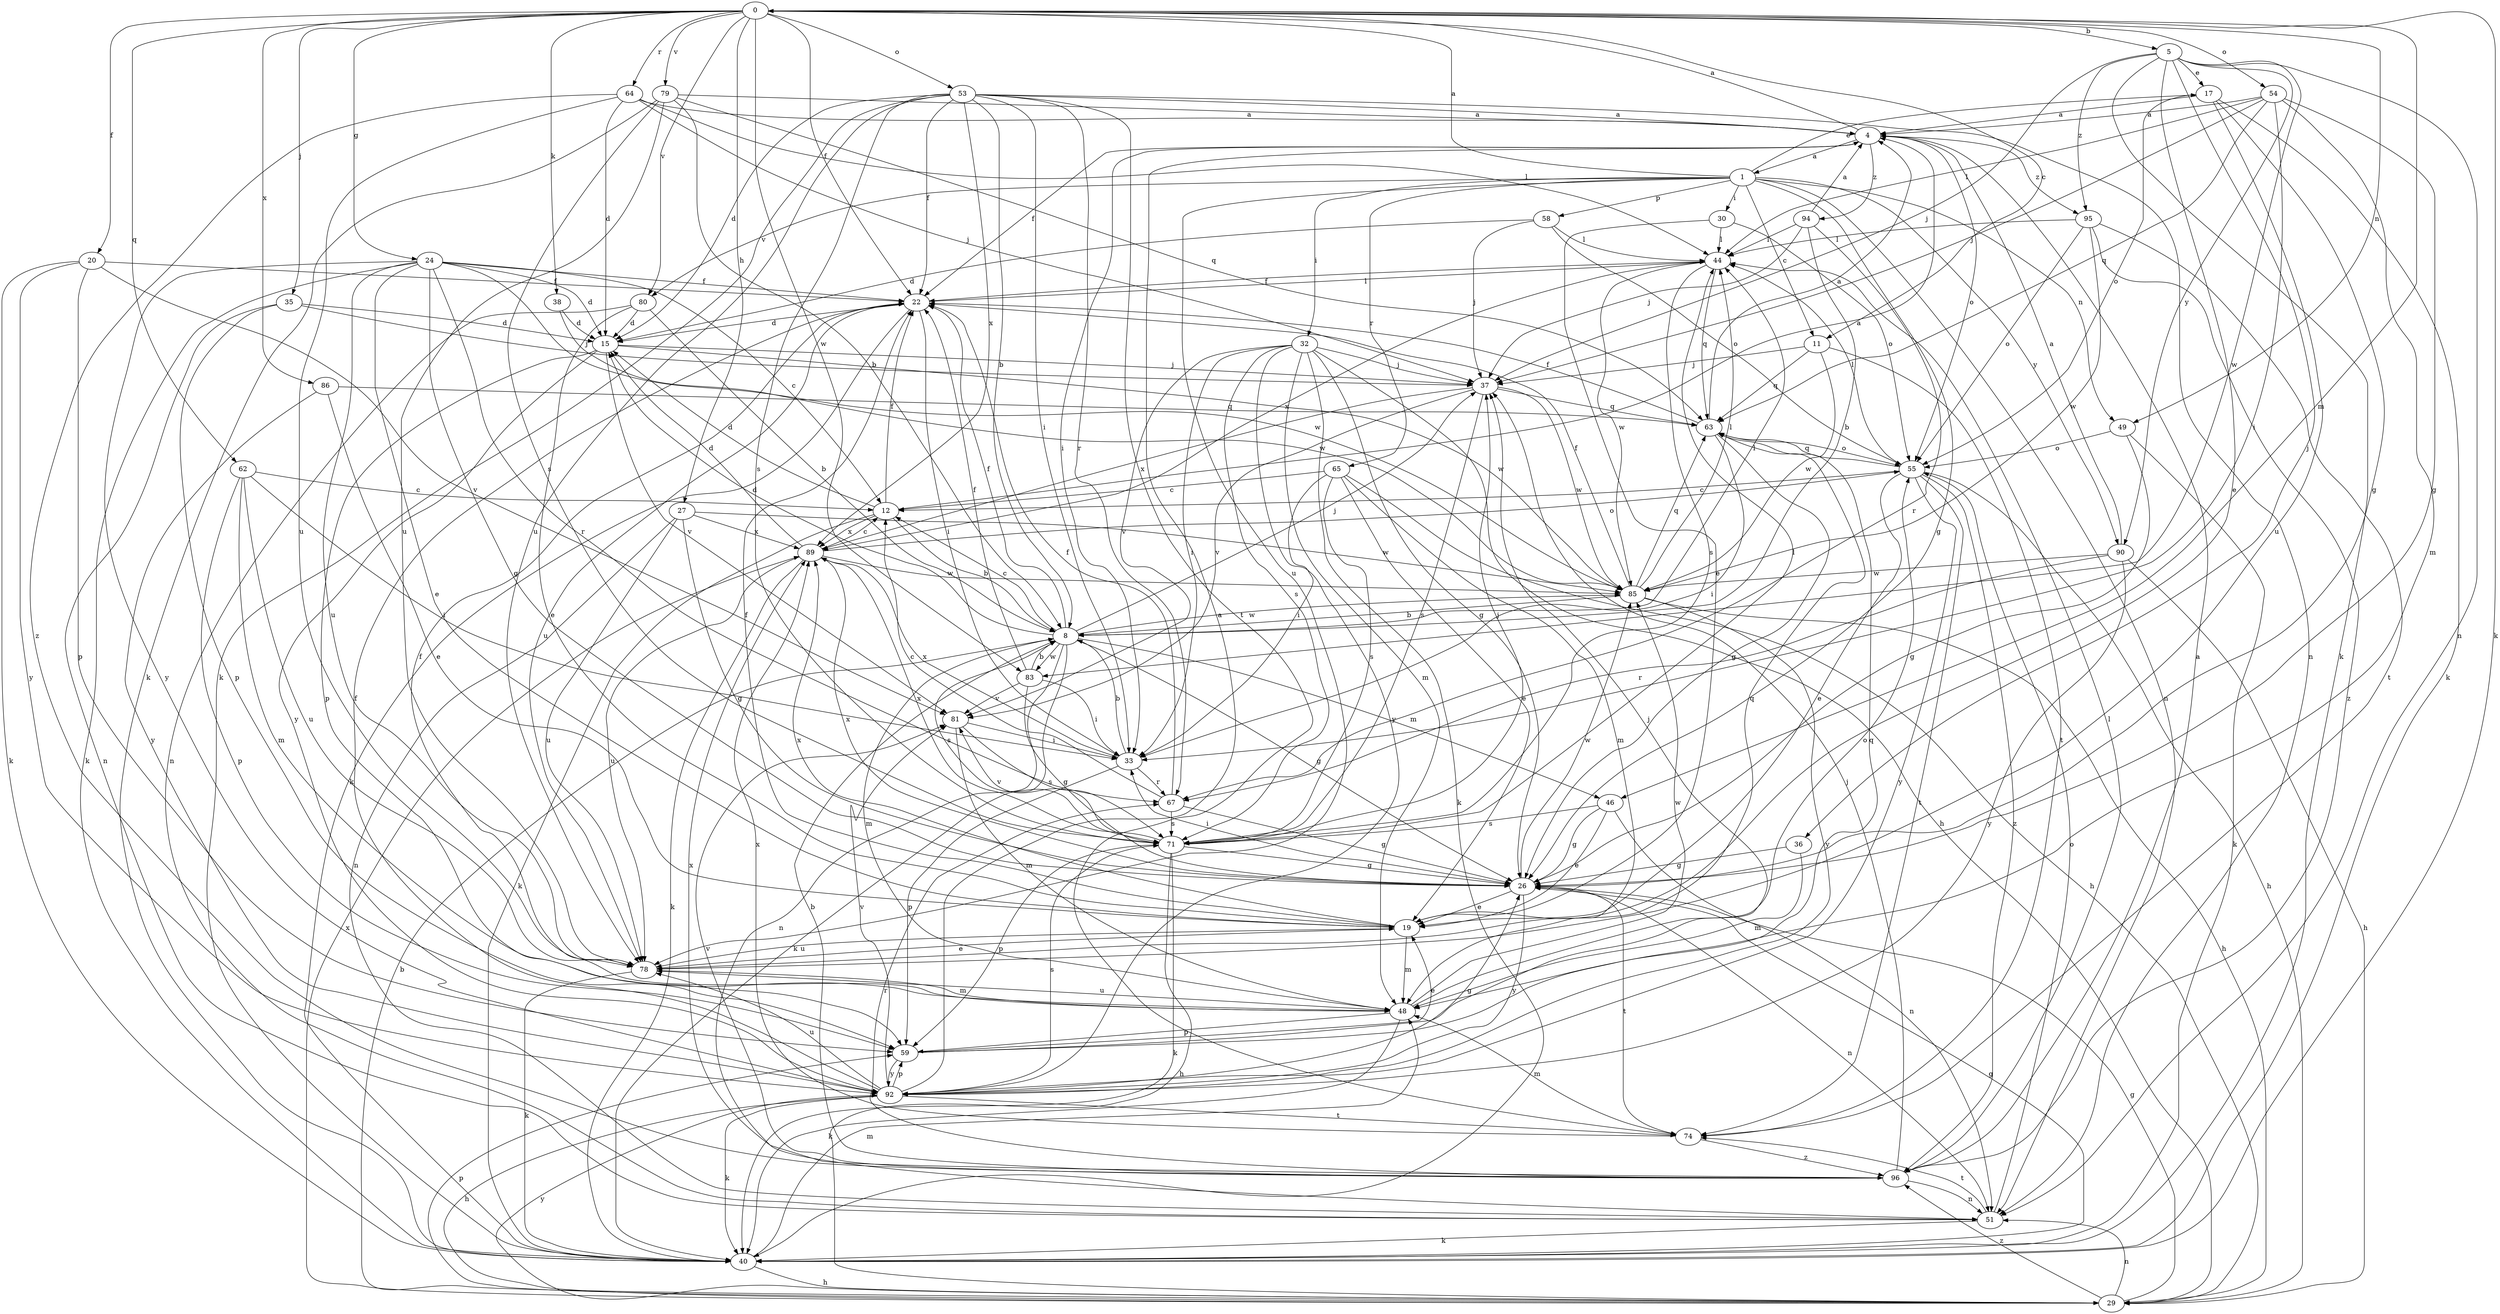 strict digraph  {
0;
1;
4;
5;
8;
11;
12;
15;
17;
19;
20;
22;
24;
26;
27;
29;
30;
32;
33;
35;
36;
37;
38;
40;
44;
46;
48;
49;
51;
53;
54;
55;
58;
59;
62;
63;
64;
65;
67;
71;
74;
78;
79;
80;
81;
83;
85;
86;
89;
90;
92;
94;
95;
96;
0 -> 5  [label=b];
0 -> 11  [label=c];
0 -> 20  [label=f];
0 -> 22  [label=f];
0 -> 24  [label=g];
0 -> 27  [label=h];
0 -> 35  [label=j];
0 -> 38  [label=k];
0 -> 40  [label=k];
0 -> 46  [label=m];
0 -> 49  [label=n];
0 -> 53  [label=o];
0 -> 54  [label=o];
0 -> 62  [label=q];
0 -> 64  [label=r];
0 -> 79  [label=v];
0 -> 80  [label=v];
0 -> 83  [label=w];
0 -> 86  [label=x];
1 -> 0  [label=a];
1 -> 11  [label=c];
1 -> 17  [label=e];
1 -> 26  [label=g];
1 -> 30  [label=i];
1 -> 32  [label=i];
1 -> 49  [label=n];
1 -> 51  [label=n];
1 -> 58  [label=p];
1 -> 65  [label=r];
1 -> 78  [label=u];
1 -> 80  [label=v];
1 -> 90  [label=y];
4 -> 0  [label=a];
4 -> 1  [label=a];
4 -> 22  [label=f];
4 -> 33  [label=i];
4 -> 55  [label=o];
4 -> 94  [label=z];
4 -> 95  [label=z];
5 -> 17  [label=e];
5 -> 19  [label=e];
5 -> 36  [label=j];
5 -> 37  [label=j];
5 -> 40  [label=k];
5 -> 51  [label=n];
5 -> 83  [label=w];
5 -> 90  [label=y];
5 -> 95  [label=z];
8 -> 12  [label=c];
8 -> 15  [label=d];
8 -> 22  [label=f];
8 -> 26  [label=g];
8 -> 37  [label=j];
8 -> 40  [label=k];
8 -> 44  [label=l];
8 -> 46  [label=m];
8 -> 48  [label=m];
8 -> 51  [label=n];
8 -> 71  [label=s];
8 -> 83  [label=w];
8 -> 85  [label=w];
11 -> 37  [label=j];
11 -> 63  [label=q];
11 -> 74  [label=t];
11 -> 85  [label=w];
12 -> 4  [label=a];
12 -> 8  [label=b];
12 -> 15  [label=d];
12 -> 22  [label=f];
12 -> 40  [label=k];
12 -> 89  [label=x];
15 -> 37  [label=j];
15 -> 59  [label=p];
15 -> 81  [label=v];
15 -> 85  [label=w];
15 -> 92  [label=y];
17 -> 4  [label=a];
17 -> 26  [label=g];
17 -> 40  [label=k];
17 -> 55  [label=o];
17 -> 78  [label=u];
19 -> 22  [label=f];
19 -> 48  [label=m];
19 -> 78  [label=u];
19 -> 89  [label=x];
20 -> 22  [label=f];
20 -> 40  [label=k];
20 -> 59  [label=p];
20 -> 81  [label=v];
20 -> 92  [label=y];
22 -> 15  [label=d];
22 -> 33  [label=i];
22 -> 40  [label=k];
22 -> 44  [label=l];
22 -> 78  [label=u];
24 -> 12  [label=c];
24 -> 15  [label=d];
24 -> 19  [label=e];
24 -> 22  [label=f];
24 -> 26  [label=g];
24 -> 40  [label=k];
24 -> 67  [label=r];
24 -> 78  [label=u];
24 -> 85  [label=w];
24 -> 92  [label=y];
26 -> 19  [label=e];
26 -> 33  [label=i];
26 -> 51  [label=n];
26 -> 74  [label=t];
26 -> 85  [label=w];
26 -> 89  [label=x];
26 -> 92  [label=y];
27 -> 26  [label=g];
27 -> 51  [label=n];
27 -> 78  [label=u];
27 -> 85  [label=w];
27 -> 89  [label=x];
29 -> 8  [label=b];
29 -> 26  [label=g];
29 -> 51  [label=n];
29 -> 59  [label=p];
29 -> 89  [label=x];
29 -> 92  [label=y];
29 -> 96  [label=z];
30 -> 19  [label=e];
30 -> 44  [label=l];
30 -> 55  [label=o];
32 -> 26  [label=g];
32 -> 29  [label=h];
32 -> 33  [label=i];
32 -> 37  [label=j];
32 -> 40  [label=k];
32 -> 48  [label=m];
32 -> 71  [label=s];
32 -> 81  [label=v];
32 -> 92  [label=y];
33 -> 8  [label=b];
33 -> 59  [label=p];
33 -> 67  [label=r];
33 -> 89  [label=x];
35 -> 15  [label=d];
35 -> 37  [label=j];
35 -> 51  [label=n];
35 -> 59  [label=p];
36 -> 26  [label=g];
36 -> 48  [label=m];
37 -> 63  [label=q];
37 -> 71  [label=s];
37 -> 81  [label=v];
37 -> 85  [label=w];
37 -> 89  [label=x];
38 -> 15  [label=d];
38 -> 85  [label=w];
40 -> 26  [label=g];
40 -> 29  [label=h];
40 -> 48  [label=m];
44 -> 22  [label=f];
44 -> 63  [label=q];
44 -> 71  [label=s];
44 -> 85  [label=w];
44 -> 89  [label=x];
46 -> 19  [label=e];
46 -> 26  [label=g];
46 -> 51  [label=n];
46 -> 71  [label=s];
48 -> 22  [label=f];
48 -> 40  [label=k];
48 -> 55  [label=o];
48 -> 59  [label=p];
48 -> 78  [label=u];
48 -> 85  [label=w];
49 -> 26  [label=g];
49 -> 40  [label=k];
49 -> 55  [label=o];
51 -> 40  [label=k];
51 -> 55  [label=o];
51 -> 74  [label=t];
53 -> 4  [label=a];
53 -> 8  [label=b];
53 -> 15  [label=d];
53 -> 22  [label=f];
53 -> 33  [label=i];
53 -> 40  [label=k];
53 -> 51  [label=n];
53 -> 67  [label=r];
53 -> 71  [label=s];
53 -> 74  [label=t];
53 -> 78  [label=u];
53 -> 89  [label=x];
54 -> 4  [label=a];
54 -> 26  [label=g];
54 -> 33  [label=i];
54 -> 37  [label=j];
54 -> 44  [label=l];
54 -> 48  [label=m];
54 -> 63  [label=q];
55 -> 12  [label=c];
55 -> 19  [label=e];
55 -> 29  [label=h];
55 -> 44  [label=l];
55 -> 63  [label=q];
55 -> 74  [label=t];
55 -> 92  [label=y];
55 -> 96  [label=z];
58 -> 15  [label=d];
58 -> 37  [label=j];
58 -> 44  [label=l];
58 -> 55  [label=o];
59 -> 19  [label=e];
59 -> 37  [label=j];
59 -> 63  [label=q];
59 -> 92  [label=y];
62 -> 12  [label=c];
62 -> 33  [label=i];
62 -> 48  [label=m];
62 -> 59  [label=p];
62 -> 78  [label=u];
63 -> 4  [label=a];
63 -> 22  [label=f];
63 -> 26  [label=g];
63 -> 33  [label=i];
63 -> 55  [label=o];
64 -> 4  [label=a];
64 -> 15  [label=d];
64 -> 37  [label=j];
64 -> 44  [label=l];
64 -> 78  [label=u];
64 -> 96  [label=z];
65 -> 12  [label=c];
65 -> 19  [label=e];
65 -> 29  [label=h];
65 -> 33  [label=i];
65 -> 48  [label=m];
65 -> 71  [label=s];
67 -> 12  [label=c];
67 -> 22  [label=f];
67 -> 26  [label=g];
67 -> 71  [label=s];
71 -> 26  [label=g];
71 -> 29  [label=h];
71 -> 37  [label=j];
71 -> 40  [label=k];
71 -> 44  [label=l];
71 -> 59  [label=p];
71 -> 81  [label=v];
71 -> 89  [label=x];
74 -> 48  [label=m];
74 -> 89  [label=x];
74 -> 96  [label=z];
78 -> 19  [label=e];
78 -> 40  [label=k];
78 -> 48  [label=m];
78 -> 63  [label=q];
79 -> 4  [label=a];
79 -> 8  [label=b];
79 -> 40  [label=k];
79 -> 63  [label=q];
79 -> 71  [label=s];
79 -> 78  [label=u];
80 -> 8  [label=b];
80 -> 15  [label=d];
80 -> 19  [label=e];
80 -> 51  [label=n];
81 -> 33  [label=i];
81 -> 48  [label=m];
81 -> 71  [label=s];
83 -> 8  [label=b];
83 -> 22  [label=f];
83 -> 26  [label=g];
83 -> 33  [label=i];
83 -> 81  [label=v];
85 -> 8  [label=b];
85 -> 22  [label=f];
85 -> 29  [label=h];
85 -> 44  [label=l];
85 -> 63  [label=q];
85 -> 92  [label=y];
86 -> 19  [label=e];
86 -> 63  [label=q];
86 -> 92  [label=y];
89 -> 12  [label=c];
89 -> 15  [label=d];
89 -> 40  [label=k];
89 -> 55  [label=o];
89 -> 78  [label=u];
89 -> 85  [label=w];
90 -> 4  [label=a];
90 -> 29  [label=h];
90 -> 67  [label=r];
90 -> 85  [label=w];
90 -> 92  [label=y];
92 -> 4  [label=a];
92 -> 22  [label=f];
92 -> 26  [label=g];
92 -> 29  [label=h];
92 -> 40  [label=k];
92 -> 59  [label=p];
92 -> 71  [label=s];
92 -> 74  [label=t];
92 -> 78  [label=u];
92 -> 81  [label=v];
94 -> 4  [label=a];
94 -> 8  [label=b];
94 -> 37  [label=j];
94 -> 44  [label=l];
94 -> 67  [label=r];
95 -> 44  [label=l];
95 -> 55  [label=o];
95 -> 74  [label=t];
95 -> 85  [label=w];
95 -> 96  [label=z];
96 -> 4  [label=a];
96 -> 8  [label=b];
96 -> 37  [label=j];
96 -> 44  [label=l];
96 -> 51  [label=n];
96 -> 67  [label=r];
96 -> 81  [label=v];
96 -> 89  [label=x];
}
